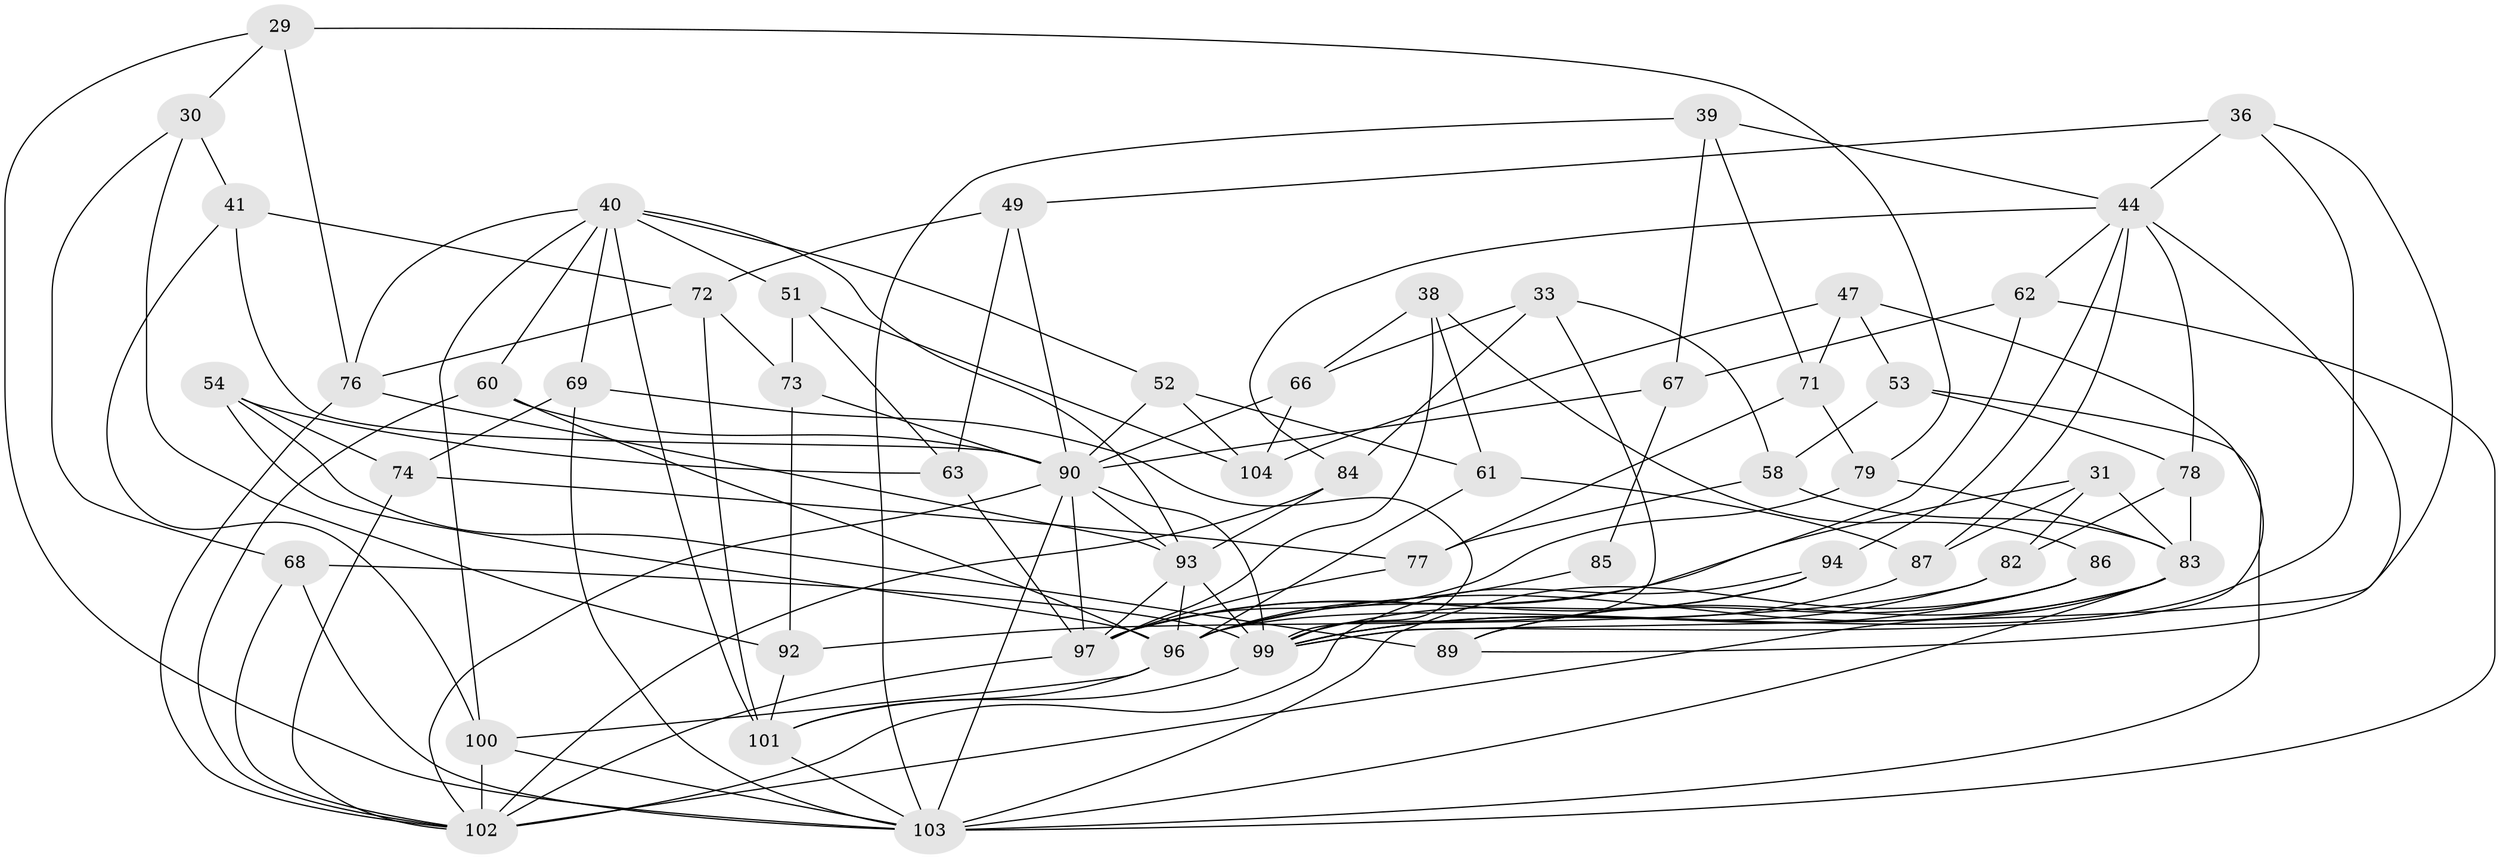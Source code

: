 // original degree distribution, {4: 1.0}
// Generated by graph-tools (version 1.1) at 2025/57/03/09/25 04:57:48]
// undirected, 52 vertices, 133 edges
graph export_dot {
graph [start="1"]
  node [color=gray90,style=filled];
  29;
  30;
  31;
  33;
  36;
  38;
  39;
  40 [super="+8+15"];
  41;
  44 [super="+4+11"];
  47;
  49;
  51;
  52;
  53;
  54;
  58;
  60;
  61;
  62;
  63;
  66 [super="+45"];
  67 [super="+14"];
  68;
  69;
  71;
  72 [super="+23"];
  73;
  74;
  76 [super="+75"];
  77;
  78;
  79;
  82;
  83 [super="+13+21+42"];
  84;
  85;
  86;
  87;
  89;
  90 [super="+3+64"];
  92;
  93 [super="+91"];
  94;
  96 [super="+7+19+26+57"];
  97 [super="+16+34+70"];
  99 [super="+24+48"];
  100 [super="+17+43"];
  101 [super="+46+95"];
  102 [super="+98"];
  103 [super="+88"];
  104;
  29 -- 79;
  29 -- 30;
  29 -- 103;
  29 -- 76;
  30 -- 68;
  30 -- 41;
  30 -- 92;
  31 -- 82;
  31 -- 83;
  31 -- 87;
  31 -- 97;
  33 -- 84;
  33 -- 58;
  33 -- 66;
  33 -- 99;
  36 -- 49;
  36 -- 99;
  36 -- 44;
  36 -- 96;
  38 -- 86;
  38 -- 61;
  38 -- 66;
  38 -- 97;
  39 -- 67;
  39 -- 71;
  39 -- 44;
  39 -- 103;
  40 -- 52;
  40 -- 51;
  40 -- 101 [weight=2];
  40 -- 69;
  40 -- 60;
  40 -- 93;
  40 -- 100 [weight=2];
  40 -- 76;
  41 -- 90;
  41 -- 100;
  41 -- 72;
  44 -- 89;
  44 -- 94;
  44 -- 62;
  44 -- 84;
  44 -- 78;
  44 -- 87;
  47 -- 71;
  47 -- 104;
  47 -- 53;
  47 -- 99;
  49 -- 72;
  49 -- 63;
  49 -- 90;
  51 -- 104;
  51 -- 73;
  51 -- 63;
  52 -- 61;
  52 -- 104;
  52 -- 90;
  53 -- 78;
  53 -- 58;
  53 -- 103;
  54 -- 63;
  54 -- 89;
  54 -- 74;
  54 -- 96;
  58 -- 77;
  58 -- 83;
  60 -- 102;
  60 -- 90;
  60 -- 96;
  61 -- 87;
  61 -- 96;
  62 -- 96;
  62 -- 67;
  62 -- 103;
  63 -- 97;
  66 -- 104;
  66 -- 90 [weight=3];
  67 -- 85 [weight=2];
  67 -- 90 [weight=2];
  68 -- 103;
  68 -- 99;
  68 -- 102;
  69 -- 74;
  69 -- 103;
  69 -- 99;
  71 -- 79;
  71 -- 77;
  72 -- 101;
  72 -- 73;
  72 -- 76 [weight=2];
  73 -- 92;
  73 -- 90;
  74 -- 77;
  74 -- 102;
  76 -- 93;
  76 -- 102;
  77 -- 97;
  78 -- 82;
  78 -- 83;
  79 -- 83;
  79 -- 97;
  82 -- 92;
  82 -- 99;
  83 -- 96;
  83 -- 89;
  83 -- 103;
  83 -- 102 [weight=3];
  84 -- 93;
  84 -- 102;
  85 -- 96 [weight=2];
  86 -- 103;
  86 -- 89;
  86 -- 99;
  87 -- 99;
  90 -- 103 [weight=3];
  90 -- 97 [weight=2];
  90 -- 93 [weight=3];
  90 -- 99;
  90 -- 102;
  92 -- 101;
  93 -- 96 [weight=3];
  93 -- 97;
  93 -- 99 [weight=2];
  94 -- 97;
  94 -- 99;
  94 -- 102;
  96 -- 100 [weight=2];
  96 -- 101;
  97 -- 102;
  99 -- 101 [weight=2];
  100 -- 102 [weight=3];
  100 -- 103 [weight=2];
  101 -- 103;
}
